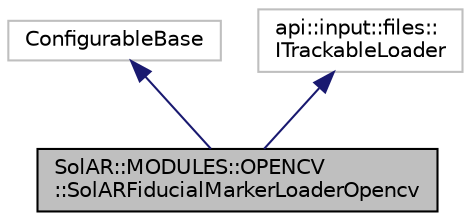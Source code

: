 digraph "SolAR::MODULES::OPENCV::SolARFiducialMarkerLoaderOpencv"
{
  edge [fontname="Helvetica",fontsize="10",labelfontname="Helvetica",labelfontsize="10"];
  node [fontname="Helvetica",fontsize="10",shape=record];
  Node3 [label="SolAR::MODULES::OPENCV\l::SolARFiducialMarkerLoaderOpencv",height=0.2,width=0.4,color="black", fillcolor="grey75", style="filled", fontcolor="black"];
  Node4 -> Node3 [dir="back",color="midnightblue",fontsize="10",style="solid",fontname="Helvetica"];
  Node4 [label="ConfigurableBase",height=0.2,width=0.4,color="grey75", fillcolor="white", style="filled"];
  Node5 -> Node3 [dir="back",color="midnightblue",fontsize="10",style="solid",fontname="Helvetica"];
  Node5 [label="api::input::files::\lITrackableLoader",height=0.2,width=0.4,color="grey75", fillcolor="white", style="filled"];
}
